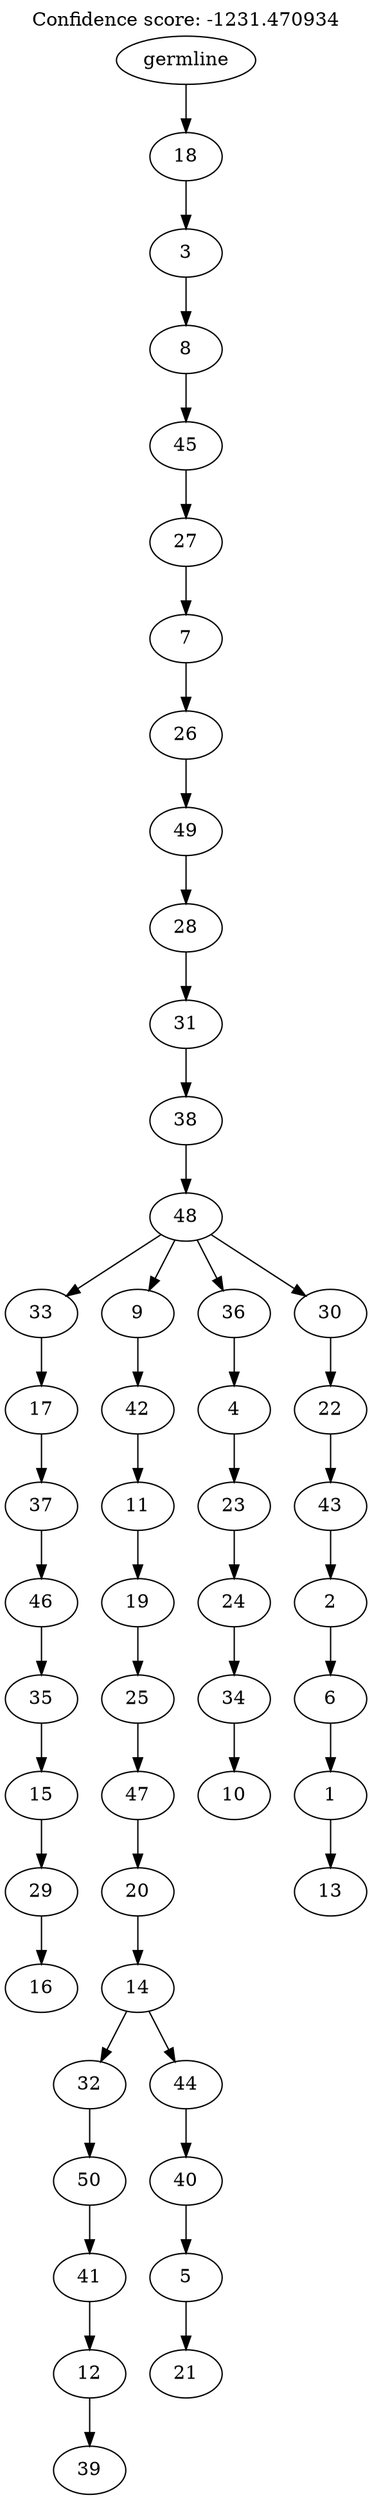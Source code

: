 digraph g {
	"49" -> "50";
	"50" [label="16"];
	"48" -> "49";
	"49" [label="29"];
	"47" -> "48";
	"48" [label="15"];
	"46" -> "47";
	"47" [label="35"];
	"45" -> "46";
	"46" [label="46"];
	"44" -> "45";
	"45" [label="37"];
	"43" -> "44";
	"44" [label="17"];
	"41" -> "42";
	"42" [label="39"];
	"40" -> "41";
	"41" [label="12"];
	"39" -> "40";
	"40" [label="41"];
	"38" -> "39";
	"39" [label="50"];
	"36" -> "37";
	"37" [label="21"];
	"35" -> "36";
	"36" [label="5"];
	"34" -> "35";
	"35" [label="40"];
	"33" -> "34";
	"34" [label="44"];
	"33" -> "38";
	"38" [label="32"];
	"32" -> "33";
	"33" [label="14"];
	"31" -> "32";
	"32" [label="20"];
	"30" -> "31";
	"31" [label="47"];
	"29" -> "30";
	"30" [label="25"];
	"28" -> "29";
	"29" [label="19"];
	"27" -> "28";
	"28" [label="11"];
	"26" -> "27";
	"27" [label="42"];
	"24" -> "25";
	"25" [label="10"];
	"23" -> "24";
	"24" [label="34"];
	"22" -> "23";
	"23" [label="24"];
	"21" -> "22";
	"22" [label="23"];
	"20" -> "21";
	"21" [label="4"];
	"18" -> "19";
	"19" [label="13"];
	"17" -> "18";
	"18" [label="1"];
	"16" -> "17";
	"17" [label="6"];
	"15" -> "16";
	"16" [label="2"];
	"14" -> "15";
	"15" [label="43"];
	"13" -> "14";
	"14" [label="22"];
	"12" -> "13";
	"13" [label="30"];
	"12" -> "20";
	"20" [label="36"];
	"12" -> "26";
	"26" [label="9"];
	"12" -> "43";
	"43" [label="33"];
	"11" -> "12";
	"12" [label="48"];
	"10" -> "11";
	"11" [label="38"];
	"9" -> "10";
	"10" [label="31"];
	"8" -> "9";
	"9" [label="28"];
	"7" -> "8";
	"8" [label="49"];
	"6" -> "7";
	"7" [label="26"];
	"5" -> "6";
	"6" [label="7"];
	"4" -> "5";
	"5" [label="27"];
	"3" -> "4";
	"4" [label="45"];
	"2" -> "3";
	"3" [label="8"];
	"1" -> "2";
	"2" [label="3"];
	"0" -> "1";
	"1" [label="18"];
	"0" [label="germline"];
	labelloc="t";
	label="Confidence score: -1231.470934";
}
